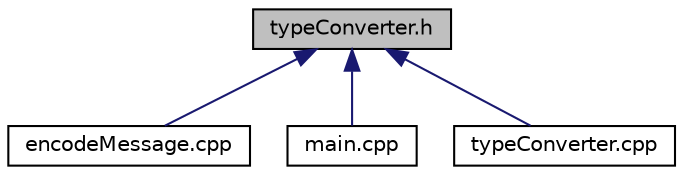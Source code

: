 digraph "typeConverter.h"
{
  edge [fontname="Helvetica",fontsize="10",labelfontname="Helvetica",labelfontsize="10"];
  node [fontname="Helvetica",fontsize="10",shape=record];
  Node1 [label="typeConverter.h",height=0.2,width=0.4,color="black", fillcolor="grey75", style="filled", fontcolor="black"];
  Node1 -> Node2 [dir="back",color="midnightblue",fontsize="10",style="solid",fontname="Helvetica"];
  Node2 [label="encodeMessage.cpp",height=0.2,width=0.4,color="black", fillcolor="white", style="filled",URL="$encode_message_8cpp.html"];
  Node1 -> Node3 [dir="back",color="midnightblue",fontsize="10",style="solid",fontname="Helvetica"];
  Node3 [label="main.cpp",height=0.2,width=0.4,color="black", fillcolor="white", style="filled",URL="$main_8cpp.html"];
  Node1 -> Node4 [dir="back",color="midnightblue",fontsize="10",style="solid",fontname="Helvetica"];
  Node4 [label="typeConverter.cpp",height=0.2,width=0.4,color="black", fillcolor="white", style="filled",URL="$type_converter_8cpp.html"];
}
